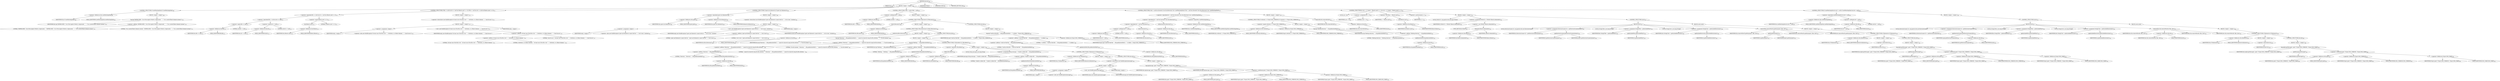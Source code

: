 digraph "execute" {  
"324" [label = <(METHOD,execute)<SUB>268</SUB>> ]
"18" [label = <(PARAM,this)<SUB>268</SUB>> ]
"325" [label = <(BLOCK,&lt;empty&gt;,&lt;empty&gt;)<SUB>268</SUB>> ]
"326" [label = <(CONTROL_STRUCTURE,if (usedMatchingTask),if (usedMatchingTask))<SUB>269</SUB>> ]
"327" [label = <(&lt;operator&gt;.fieldAccess,this.usedMatchingTask)<SUB>269</SUB>> ]
"328" [label = <(IDENTIFIER,this,if (usedMatchingTask))<SUB>269</SUB>> ]
"329" [label = <(FIELD_IDENTIFIER,usedMatchingTask,usedMatchingTask)<SUB>269</SUB>> ]
"330" [label = <(BLOCK,&lt;empty&gt;,&lt;empty&gt;)<SUB>269</SUB>> ]
"331" [label = <(log,log(&quot;DEPRECATED - Use of the implicit FileSet is deprecated.  &quot; + &quot;Use a nested fileset element instead.&quot;))<SUB>270</SUB>> ]
"17" [label = <(IDENTIFIER,this,log(&quot;DEPRECATED - Use of the implicit FileSet is deprecated.  &quot; + &quot;Use a nested fileset element instead.&quot;))<SUB>270</SUB>> ]
"332" [label = <(&lt;operator&gt;.addition,&quot;DEPRECATED - Use of the implicit FileSet is deprecated.  &quot; + &quot;Use a nested fileset element instead.&quot;)<SUB>270</SUB>> ]
"333" [label = <(LITERAL,&quot;DEPRECATED - Use of the implicit FileSet is deprecated.  &quot;,&quot;DEPRECATED - Use of the implicit FileSet is deprecated.  &quot; + &quot;Use a nested fileset element instead.&quot;)<SUB>270</SUB>> ]
"334" [label = <(LITERAL,&quot;Use a nested fileset element instead.&quot;,&quot;DEPRECATED - Use of the implicit FileSet is deprecated.  &quot; + &quot;Use a nested fileset element instead.&quot;)<SUB>271</SUB>> ]
"335" [label = <(CONTROL_STRUCTURE,if (file == null &amp;&amp; dir == null &amp;&amp; filesets.size() == 0),if (file == null &amp;&amp; dir == null &amp;&amp; filesets.size() == 0))<SUB>274</SUB>> ]
"336" [label = <(&lt;operator&gt;.logicalAnd,file == null &amp;&amp; dir == null &amp;&amp; filesets.size() == 0)<SUB>274</SUB>> ]
"337" [label = <(&lt;operator&gt;.logicalAnd,file == null &amp;&amp; dir == null)<SUB>274</SUB>> ]
"338" [label = <(&lt;operator&gt;.equals,file == null)<SUB>274</SUB>> ]
"339" [label = <(&lt;operator&gt;.fieldAccess,this.file)<SUB>274</SUB>> ]
"340" [label = <(IDENTIFIER,this,file == null)<SUB>274</SUB>> ]
"341" [label = <(FIELD_IDENTIFIER,file,file)<SUB>274</SUB>> ]
"342" [label = <(LITERAL,null,file == null)<SUB>274</SUB>> ]
"343" [label = <(&lt;operator&gt;.equals,dir == null)<SUB>274</SUB>> ]
"344" [label = <(&lt;operator&gt;.fieldAccess,this.dir)<SUB>274</SUB>> ]
"345" [label = <(IDENTIFIER,this,dir == null)<SUB>274</SUB>> ]
"346" [label = <(FIELD_IDENTIFIER,dir,dir)<SUB>274</SUB>> ]
"347" [label = <(LITERAL,null,dir == null)<SUB>274</SUB>> ]
"348" [label = <(&lt;operator&gt;.equals,filesets.size() == 0)<SUB>274</SUB>> ]
"349" [label = <(size,filesets.size())<SUB>274</SUB>> ]
"350" [label = <(&lt;operator&gt;.fieldAccess,this.filesets)<SUB>274</SUB>> ]
"351" [label = <(IDENTIFIER,this,filesets.size())<SUB>274</SUB>> ]
"352" [label = <(FIELD_IDENTIFIER,filesets,filesets)<SUB>274</SUB>> ]
"353" [label = <(LITERAL,0,filesets.size() == 0)<SUB>274</SUB>> ]
"354" [label = <(BLOCK,&lt;empty&gt;,&lt;empty&gt;)<SUB>274</SUB>> ]
"355" [label = <(&lt;operator&gt;.throw,throw new BuildException(&quot;At least one of the file or dir &quot; + &quot;attributes, or a fileset element, &quot; + &quot;must be set.&quot;);)<SUB>275</SUB>> ]
"356" [label = <(BLOCK,&lt;empty&gt;,&lt;empty&gt;)<SUB>275</SUB>> ]
"357" [label = <(&lt;operator&gt;.assignment,&lt;empty&gt;)> ]
"358" [label = <(IDENTIFIER,$obj1,&lt;empty&gt;)> ]
"359" [label = <(&lt;operator&gt;.alloc,new BuildException(&quot;At least one of the file or dir &quot; + &quot;attributes, or a fileset element, &quot; + &quot;must be set.&quot;))<SUB>275</SUB>> ]
"360" [label = <(&lt;init&gt;,new BuildException(&quot;At least one of the file or dir &quot; + &quot;attributes, or a fileset element, &quot; + &quot;must be set.&quot;))<SUB>275</SUB>> ]
"361" [label = <(IDENTIFIER,$obj1,new BuildException(&quot;At least one of the file or dir &quot; + &quot;attributes, or a fileset element, &quot; + &quot;must be set.&quot;))> ]
"362" [label = <(&lt;operator&gt;.addition,&quot;At least one of the file or dir &quot; + &quot;attributes, or a fileset element, &quot; + &quot;must be set.&quot;)<SUB>275</SUB>> ]
"363" [label = <(&lt;operator&gt;.addition,&quot;At least one of the file or dir &quot; + &quot;attributes, or a fileset element, &quot;)<SUB>275</SUB>> ]
"364" [label = <(LITERAL,&quot;At least one of the file or dir &quot;,&quot;At least one of the file or dir &quot; + &quot;attributes, or a fileset element, &quot;)<SUB>275</SUB>> ]
"365" [label = <(LITERAL,&quot;attributes, or a fileset element, &quot;,&quot;At least one of the file or dir &quot; + &quot;attributes, or a fileset element, &quot;)<SUB>276</SUB>> ]
"366" [label = <(LITERAL,&quot;must be set.&quot;,&quot;At least one of the file or dir &quot; + &quot;attributes, or a fileset element, &quot; + &quot;must be set.&quot;)<SUB>277</SUB>> ]
"367" [label = <(IDENTIFIER,$obj1,&lt;empty&gt;)> ]
"368" [label = <(CONTROL_STRUCTURE,if (quiet &amp;&amp; failonerror),if (quiet &amp;&amp; failonerror))<SUB>280</SUB>> ]
"369" [label = <(&lt;operator&gt;.logicalAnd,quiet &amp;&amp; failonerror)<SUB>280</SUB>> ]
"370" [label = <(&lt;operator&gt;.fieldAccess,this.quiet)<SUB>280</SUB>> ]
"371" [label = <(IDENTIFIER,this,quiet &amp;&amp; failonerror)<SUB>280</SUB>> ]
"372" [label = <(FIELD_IDENTIFIER,quiet,quiet)<SUB>280</SUB>> ]
"373" [label = <(&lt;operator&gt;.fieldAccess,this.failonerror)<SUB>280</SUB>> ]
"374" [label = <(IDENTIFIER,this,quiet &amp;&amp; failonerror)<SUB>280</SUB>> ]
"375" [label = <(FIELD_IDENTIFIER,failonerror,failonerror)<SUB>280</SUB>> ]
"376" [label = <(BLOCK,&lt;empty&gt;,&lt;empty&gt;)<SUB>280</SUB>> ]
"377" [label = <(&lt;operator&gt;.throw,throw new BuildException(&quot;quiet and failonerror cannot both be &quot; + &quot;set to true&quot;, location);)<SUB>281</SUB>> ]
"378" [label = <(BLOCK,&lt;empty&gt;,&lt;empty&gt;)<SUB>281</SUB>> ]
"379" [label = <(&lt;operator&gt;.assignment,&lt;empty&gt;)> ]
"380" [label = <(IDENTIFIER,$obj2,&lt;empty&gt;)> ]
"381" [label = <(&lt;operator&gt;.alloc,new BuildException(&quot;quiet and failonerror cannot both be &quot; + &quot;set to true&quot;, location))<SUB>281</SUB>> ]
"382" [label = <(&lt;init&gt;,new BuildException(&quot;quiet and failonerror cannot both be &quot; + &quot;set to true&quot;, location))<SUB>281</SUB>> ]
"383" [label = <(IDENTIFIER,$obj2,new BuildException(&quot;quiet and failonerror cannot both be &quot; + &quot;set to true&quot;, location))> ]
"384" [label = <(&lt;operator&gt;.addition,&quot;quiet and failonerror cannot both be &quot; + &quot;set to true&quot;)<SUB>281</SUB>> ]
"385" [label = <(LITERAL,&quot;quiet and failonerror cannot both be &quot;,&quot;quiet and failonerror cannot both be &quot; + &quot;set to true&quot;)<SUB>281</SUB>> ]
"386" [label = <(LITERAL,&quot;set to true&quot;,&quot;quiet and failonerror cannot both be &quot; + &quot;set to true&quot;)<SUB>282</SUB>> ]
"387" [label = <(IDENTIFIER,location,new BuildException(&quot;quiet and failonerror cannot both be &quot; + &quot;set to true&quot;, location))<SUB>282</SUB>> ]
"388" [label = <(IDENTIFIER,$obj2,&lt;empty&gt;)> ]
"389" [label = <(CONTROL_STRUCTURE,if (file != null),if (file != null))<SUB>287</SUB>> ]
"390" [label = <(&lt;operator&gt;.notEquals,file != null)<SUB>287</SUB>> ]
"391" [label = <(&lt;operator&gt;.fieldAccess,this.file)<SUB>287</SUB>> ]
"392" [label = <(IDENTIFIER,this,file != null)<SUB>287</SUB>> ]
"393" [label = <(FIELD_IDENTIFIER,file,file)<SUB>287</SUB>> ]
"394" [label = <(LITERAL,null,file != null)<SUB>287</SUB>> ]
"395" [label = <(BLOCK,&lt;empty&gt;,&lt;empty&gt;)<SUB>287</SUB>> ]
"396" [label = <(CONTROL_STRUCTURE,if (file.exists()),if (file.exists()))<SUB>288</SUB>> ]
"397" [label = <(exists,file.exists())<SUB>288</SUB>> ]
"398" [label = <(&lt;operator&gt;.fieldAccess,this.file)<SUB>288</SUB>> ]
"399" [label = <(IDENTIFIER,this,file.exists())<SUB>288</SUB>> ]
"400" [label = <(FIELD_IDENTIFIER,file,file)<SUB>288</SUB>> ]
"401" [label = <(BLOCK,&lt;empty&gt;,&lt;empty&gt;)<SUB>288</SUB>> ]
"402" [label = <(CONTROL_STRUCTURE,if (file.isDirectory()),if (file.isDirectory()))<SUB>289</SUB>> ]
"403" [label = <(isDirectory,file.isDirectory())<SUB>289</SUB>> ]
"404" [label = <(&lt;operator&gt;.fieldAccess,this.file)<SUB>289</SUB>> ]
"405" [label = <(IDENTIFIER,this,file.isDirectory())<SUB>289</SUB>> ]
"406" [label = <(FIELD_IDENTIFIER,file,file)<SUB>289</SUB>> ]
"407" [label = <(BLOCK,&lt;empty&gt;,&lt;empty&gt;)<SUB>289</SUB>> ]
"408" [label = <(log,log(&quot;Directory &quot; + file.getAbsolutePath() + &quot; cannot be removed using the file attribute.  &quot; + &quot;Use dir instead.&quot;))<SUB>290</SUB>> ]
"19" [label = <(IDENTIFIER,this,log(&quot;Directory &quot; + file.getAbsolutePath() + &quot; cannot be removed using the file attribute.  &quot; + &quot;Use dir instead.&quot;))<SUB>290</SUB>> ]
"409" [label = <(&lt;operator&gt;.addition,&quot;Directory &quot; + file.getAbsolutePath() + &quot; cannot be removed using the file attribute.  &quot; + &quot;Use dir instead.&quot;)<SUB>290</SUB>> ]
"410" [label = <(&lt;operator&gt;.addition,&quot;Directory &quot; + file.getAbsolutePath() + &quot; cannot be removed using the file attribute.  &quot;)<SUB>290</SUB>> ]
"411" [label = <(&lt;operator&gt;.addition,&quot;Directory &quot; + file.getAbsolutePath())<SUB>290</SUB>> ]
"412" [label = <(LITERAL,&quot;Directory &quot;,&quot;Directory &quot; + file.getAbsolutePath())<SUB>290</SUB>> ]
"413" [label = <(getAbsolutePath,file.getAbsolutePath())<SUB>290</SUB>> ]
"414" [label = <(&lt;operator&gt;.fieldAccess,this.file)<SUB>290</SUB>> ]
"415" [label = <(IDENTIFIER,this,file.getAbsolutePath())<SUB>290</SUB>> ]
"416" [label = <(FIELD_IDENTIFIER,file,file)<SUB>290</SUB>> ]
"417" [label = <(LITERAL,&quot; cannot be removed using the file attribute.  &quot;,&quot;Directory &quot; + file.getAbsolutePath() + &quot; cannot be removed using the file attribute.  &quot;)<SUB>291</SUB>> ]
"418" [label = <(LITERAL,&quot;Use dir instead.&quot;,&quot;Directory &quot; + file.getAbsolutePath() + &quot; cannot be removed using the file attribute.  &quot; + &quot;Use dir instead.&quot;)<SUB>292</SUB>> ]
"419" [label = <(CONTROL_STRUCTURE,else,else)<SUB>293</SUB>> ]
"420" [label = <(BLOCK,&lt;empty&gt;,&lt;empty&gt;)<SUB>293</SUB>> ]
"421" [label = <(log,log(&quot;Deleting: &quot; + file.getAbsolutePath()))<SUB>294</SUB>> ]
"20" [label = <(IDENTIFIER,this,log(&quot;Deleting: &quot; + file.getAbsolutePath()))<SUB>294</SUB>> ]
"422" [label = <(&lt;operator&gt;.addition,&quot;Deleting: &quot; + file.getAbsolutePath())<SUB>294</SUB>> ]
"423" [label = <(LITERAL,&quot;Deleting: &quot;,&quot;Deleting: &quot; + file.getAbsolutePath())<SUB>294</SUB>> ]
"424" [label = <(getAbsolutePath,file.getAbsolutePath())<SUB>294</SUB>> ]
"425" [label = <(&lt;operator&gt;.fieldAccess,this.file)<SUB>294</SUB>> ]
"426" [label = <(IDENTIFIER,this,file.getAbsolutePath())<SUB>294</SUB>> ]
"427" [label = <(FIELD_IDENTIFIER,file,file)<SUB>294</SUB>> ]
"428" [label = <(CONTROL_STRUCTURE,if (!file.delete()),if (!file.delete()))<SUB>296</SUB>> ]
"429" [label = <(&lt;operator&gt;.logicalNot,!file.delete())<SUB>296</SUB>> ]
"430" [label = <(delete,file.delete())<SUB>296</SUB>> ]
"431" [label = <(&lt;operator&gt;.fieldAccess,this.file)<SUB>296</SUB>> ]
"432" [label = <(IDENTIFIER,this,file.delete())<SUB>296</SUB>> ]
"433" [label = <(FIELD_IDENTIFIER,file,file)<SUB>296</SUB>> ]
"434" [label = <(BLOCK,&lt;empty&gt;,&lt;empty&gt;)<SUB>296</SUB>> ]
"435" [label = <(LOCAL,String message: java.lang.String)> ]
"436" [label = <(&lt;operator&gt;.assignment,String message = &quot;Unable to delete file &quot; + file.getAbsolutePath())<SUB>297</SUB>> ]
"437" [label = <(IDENTIFIER,message,String message = &quot;Unable to delete file &quot; + file.getAbsolutePath())<SUB>297</SUB>> ]
"438" [label = <(&lt;operator&gt;.addition,&quot;Unable to delete file &quot; + file.getAbsolutePath())<SUB>297</SUB>> ]
"439" [label = <(LITERAL,&quot;Unable to delete file &quot;,&quot;Unable to delete file &quot; + file.getAbsolutePath())<SUB>297</SUB>> ]
"440" [label = <(getAbsolutePath,file.getAbsolutePath())<SUB>298</SUB>> ]
"441" [label = <(&lt;operator&gt;.fieldAccess,this.file)<SUB>298</SUB>> ]
"442" [label = <(IDENTIFIER,this,file.getAbsolutePath())<SUB>298</SUB>> ]
"443" [label = <(FIELD_IDENTIFIER,file,file)<SUB>298</SUB>> ]
"444" [label = <(CONTROL_STRUCTURE,if (failonerror),if (failonerror))<SUB>299</SUB>> ]
"445" [label = <(&lt;operator&gt;.fieldAccess,this.failonerror)<SUB>299</SUB>> ]
"446" [label = <(IDENTIFIER,this,if (failonerror))<SUB>299</SUB>> ]
"447" [label = <(FIELD_IDENTIFIER,failonerror,failonerror)<SUB>299</SUB>> ]
"448" [label = <(BLOCK,&lt;empty&gt;,&lt;empty&gt;)<SUB>299</SUB>> ]
"449" [label = <(&lt;operator&gt;.throw,throw new BuildException(message);)<SUB>300</SUB>> ]
"450" [label = <(BLOCK,&lt;empty&gt;,&lt;empty&gt;)<SUB>300</SUB>> ]
"451" [label = <(&lt;operator&gt;.assignment,&lt;empty&gt;)> ]
"452" [label = <(IDENTIFIER,$obj3,&lt;empty&gt;)> ]
"453" [label = <(&lt;operator&gt;.alloc,new BuildException(message))<SUB>300</SUB>> ]
"454" [label = <(&lt;init&gt;,new BuildException(message))<SUB>300</SUB>> ]
"455" [label = <(IDENTIFIER,$obj3,new BuildException(message))> ]
"456" [label = <(IDENTIFIER,message,new BuildException(message))<SUB>300</SUB>> ]
"457" [label = <(IDENTIFIER,$obj3,&lt;empty&gt;)> ]
"458" [label = <(CONTROL_STRUCTURE,else,else)<SUB>301</SUB>> ]
"459" [label = <(BLOCK,&lt;empty&gt;,&lt;empty&gt;)<SUB>301</SUB>> ]
"460" [label = <(log,log(message, quiet ? Project.MSG_VERBOSE : Project.MSG_WARN))<SUB>302</SUB>> ]
"21" [label = <(IDENTIFIER,this,log(message, quiet ? Project.MSG_VERBOSE : Project.MSG_WARN))<SUB>302</SUB>> ]
"461" [label = <(IDENTIFIER,message,log(message, quiet ? Project.MSG_VERBOSE : Project.MSG_WARN))<SUB>302</SUB>> ]
"462" [label = <(&lt;operator&gt;.conditional,quiet ? Project.MSG_VERBOSE : Project.MSG_WARN)<SUB>302</SUB>> ]
"463" [label = <(&lt;operator&gt;.fieldAccess,this.quiet)<SUB>302</SUB>> ]
"464" [label = <(IDENTIFIER,this,quiet ? Project.MSG_VERBOSE : Project.MSG_WARN)<SUB>302</SUB>> ]
"465" [label = <(FIELD_IDENTIFIER,quiet,quiet)<SUB>302</SUB>> ]
"466" [label = <(&lt;operator&gt;.fieldAccess,Project.MSG_VERBOSE)<SUB>302</SUB>> ]
"467" [label = <(IDENTIFIER,Project,quiet ? Project.MSG_VERBOSE : Project.MSG_WARN)<SUB>302</SUB>> ]
"468" [label = <(FIELD_IDENTIFIER,MSG_VERBOSE,MSG_VERBOSE)<SUB>302</SUB>> ]
"469" [label = <(&lt;operator&gt;.fieldAccess,Project.MSG_WARN)<SUB>303</SUB>> ]
"470" [label = <(IDENTIFIER,Project,quiet ? Project.MSG_VERBOSE : Project.MSG_WARN)<SUB>303</SUB>> ]
"471" [label = <(FIELD_IDENTIFIER,MSG_WARN,MSG_WARN)<SUB>303</SUB>> ]
"472" [label = <(CONTROL_STRUCTURE,else,else)<SUB>307</SUB>> ]
"473" [label = <(BLOCK,&lt;empty&gt;,&lt;empty&gt;)<SUB>307</SUB>> ]
"474" [label = <(log,log(&quot;Could not find file &quot; + file.getAbsolutePath() + &quot; to delete.&quot;, Project.MSG_VERBOSE))<SUB>308</SUB>> ]
"22" [label = <(IDENTIFIER,this,log(&quot;Could not find file &quot; + file.getAbsolutePath() + &quot; to delete.&quot;, Project.MSG_VERBOSE))<SUB>308</SUB>> ]
"475" [label = <(&lt;operator&gt;.addition,&quot;Could not find file &quot; + file.getAbsolutePath() + &quot; to delete.&quot;)<SUB>308</SUB>> ]
"476" [label = <(&lt;operator&gt;.addition,&quot;Could not find file &quot; + file.getAbsolutePath())<SUB>308</SUB>> ]
"477" [label = <(LITERAL,&quot;Could not find file &quot;,&quot;Could not find file &quot; + file.getAbsolutePath())<SUB>308</SUB>> ]
"478" [label = <(getAbsolutePath,file.getAbsolutePath())<SUB>308</SUB>> ]
"479" [label = <(&lt;operator&gt;.fieldAccess,this.file)<SUB>308</SUB>> ]
"480" [label = <(IDENTIFIER,this,file.getAbsolutePath())<SUB>308</SUB>> ]
"481" [label = <(FIELD_IDENTIFIER,file,file)<SUB>308</SUB>> ]
"482" [label = <(LITERAL,&quot; to delete.&quot;,&quot;Could not find file &quot; + file.getAbsolutePath() + &quot; to delete.&quot;)<SUB>309</SUB>> ]
"483" [label = <(&lt;operator&gt;.fieldAccess,Project.MSG_VERBOSE)<SUB>310</SUB>> ]
"484" [label = <(IDENTIFIER,Project,log(&quot;Could not find file &quot; + file.getAbsolutePath() + &quot; to delete.&quot;, Project.MSG_VERBOSE))<SUB>310</SUB>> ]
"485" [label = <(FIELD_IDENTIFIER,MSG_VERBOSE,MSG_VERBOSE)<SUB>310</SUB>> ]
"486" [label = <(CONTROL_STRUCTURE,if (dir != null &amp;&amp; dir.exists() &amp;&amp; dir.isDirectory() &amp;&amp; !usedMatchingTask),if (dir != null &amp;&amp; dir.exists() &amp;&amp; dir.isDirectory() &amp;&amp; !usedMatchingTask))<SUB>315</SUB>> ]
"487" [label = <(&lt;operator&gt;.logicalAnd,dir != null &amp;&amp; dir.exists() &amp;&amp; dir.isDirectory() &amp;&amp; !usedMatchingTask)<SUB>315</SUB>> ]
"488" [label = <(&lt;operator&gt;.logicalAnd,dir != null &amp;&amp; dir.exists() &amp;&amp; dir.isDirectory())<SUB>315</SUB>> ]
"489" [label = <(&lt;operator&gt;.logicalAnd,dir != null &amp;&amp; dir.exists())<SUB>315</SUB>> ]
"490" [label = <(&lt;operator&gt;.notEquals,dir != null)<SUB>315</SUB>> ]
"491" [label = <(&lt;operator&gt;.fieldAccess,this.dir)<SUB>315</SUB>> ]
"492" [label = <(IDENTIFIER,this,dir != null)<SUB>315</SUB>> ]
"493" [label = <(FIELD_IDENTIFIER,dir,dir)<SUB>315</SUB>> ]
"494" [label = <(LITERAL,null,dir != null)<SUB>315</SUB>> ]
"495" [label = <(exists,dir.exists())<SUB>315</SUB>> ]
"496" [label = <(&lt;operator&gt;.fieldAccess,this.dir)<SUB>315</SUB>> ]
"497" [label = <(IDENTIFIER,this,dir.exists())<SUB>315</SUB>> ]
"498" [label = <(FIELD_IDENTIFIER,dir,dir)<SUB>315</SUB>> ]
"499" [label = <(isDirectory,dir.isDirectory())<SUB>315</SUB>> ]
"500" [label = <(&lt;operator&gt;.fieldAccess,this.dir)<SUB>315</SUB>> ]
"501" [label = <(IDENTIFIER,this,dir.isDirectory())<SUB>315</SUB>> ]
"502" [label = <(FIELD_IDENTIFIER,dir,dir)<SUB>315</SUB>> ]
"503" [label = <(&lt;operator&gt;.logicalNot,!usedMatchingTask)<SUB>316</SUB>> ]
"504" [label = <(&lt;operator&gt;.fieldAccess,this.usedMatchingTask)<SUB>316</SUB>> ]
"505" [label = <(IDENTIFIER,this,!usedMatchingTask)<SUB>316</SUB>> ]
"506" [label = <(FIELD_IDENTIFIER,usedMatchingTask,usedMatchingTask)<SUB>316</SUB>> ]
"507" [label = <(BLOCK,&lt;empty&gt;,&lt;empty&gt;)<SUB>316</SUB>> ]
"508" [label = <(CONTROL_STRUCTURE,if (verbosity == Project.MSG_VERBOSE),if (verbosity == Project.MSG_VERBOSE))<SUB>324</SUB>> ]
"509" [label = <(&lt;operator&gt;.equals,verbosity == Project.MSG_VERBOSE)<SUB>324</SUB>> ]
"510" [label = <(&lt;operator&gt;.fieldAccess,this.verbosity)<SUB>324</SUB>> ]
"511" [label = <(IDENTIFIER,this,verbosity == Project.MSG_VERBOSE)<SUB>324</SUB>> ]
"512" [label = <(FIELD_IDENTIFIER,verbosity,verbosity)<SUB>324</SUB>> ]
"513" [label = <(&lt;operator&gt;.fieldAccess,Project.MSG_VERBOSE)<SUB>324</SUB>> ]
"514" [label = <(IDENTIFIER,Project,verbosity == Project.MSG_VERBOSE)<SUB>324</SUB>> ]
"515" [label = <(FIELD_IDENTIFIER,MSG_VERBOSE,MSG_VERBOSE)<SUB>324</SUB>> ]
"516" [label = <(BLOCK,&lt;empty&gt;,&lt;empty&gt;)<SUB>324</SUB>> ]
"517" [label = <(log,log(&quot;Deleting directory &quot; + dir.getAbsolutePath()))<SUB>325</SUB>> ]
"23" [label = <(IDENTIFIER,this,log(&quot;Deleting directory &quot; + dir.getAbsolutePath()))<SUB>325</SUB>> ]
"518" [label = <(&lt;operator&gt;.addition,&quot;Deleting directory &quot; + dir.getAbsolutePath())<SUB>325</SUB>> ]
"519" [label = <(LITERAL,&quot;Deleting directory &quot;,&quot;Deleting directory &quot; + dir.getAbsolutePath())<SUB>325</SUB>> ]
"520" [label = <(getAbsolutePath,dir.getAbsolutePath())<SUB>325</SUB>> ]
"521" [label = <(&lt;operator&gt;.fieldAccess,this.dir)<SUB>325</SUB>> ]
"522" [label = <(IDENTIFIER,this,dir.getAbsolutePath())<SUB>325</SUB>> ]
"523" [label = <(FIELD_IDENTIFIER,dir,dir)<SUB>325</SUB>> ]
"524" [label = <(removeDir,this.removeDir(dir))<SUB>327</SUB>> ]
"24" [label = <(IDENTIFIER,this,this.removeDir(dir))<SUB>327</SUB>> ]
"525" [label = <(&lt;operator&gt;.fieldAccess,this.dir)<SUB>327</SUB>> ]
"526" [label = <(IDENTIFIER,this,this.removeDir(dir))<SUB>327</SUB>> ]
"527" [label = <(FIELD_IDENTIFIER,dir,dir)<SUB>327</SUB>> ]
"528" [label = <(CONTROL_STRUCTURE,for (int i = 0; Some(i &lt; filesets.size()); i++),for (int i = 0; Some(i &lt; filesets.size()); i++))<SUB>331</SUB>> ]
"529" [label = <(LOCAL,int i: int)> ]
"530" [label = <(&lt;operator&gt;.assignment,int i = 0)<SUB>331</SUB>> ]
"531" [label = <(IDENTIFIER,i,int i = 0)<SUB>331</SUB>> ]
"532" [label = <(LITERAL,0,int i = 0)<SUB>331</SUB>> ]
"533" [label = <(&lt;operator&gt;.lessThan,i &lt; filesets.size())<SUB>331</SUB>> ]
"534" [label = <(IDENTIFIER,i,i &lt; filesets.size())<SUB>331</SUB>> ]
"535" [label = <(size,filesets.size())<SUB>331</SUB>> ]
"536" [label = <(&lt;operator&gt;.fieldAccess,this.filesets)<SUB>331</SUB>> ]
"537" [label = <(IDENTIFIER,this,filesets.size())<SUB>331</SUB>> ]
"538" [label = <(FIELD_IDENTIFIER,filesets,filesets)<SUB>331</SUB>> ]
"539" [label = <(&lt;operator&gt;.postIncrement,i++)<SUB>331</SUB>> ]
"540" [label = <(IDENTIFIER,i,i++)<SUB>331</SUB>> ]
"541" [label = <(BLOCK,&lt;empty&gt;,&lt;empty&gt;)<SUB>331</SUB>> ]
"542" [label = <(LOCAL,FileSet fs: org.apache.tools.ant.types.FileSet)> ]
"543" [label = <(&lt;operator&gt;.assignment,FileSet fs = (FileSet) filesets.elementAt(i))<SUB>332</SUB>> ]
"544" [label = <(IDENTIFIER,fs,FileSet fs = (FileSet) filesets.elementAt(i))<SUB>332</SUB>> ]
"545" [label = <(&lt;operator&gt;.cast,(FileSet) filesets.elementAt(i))<SUB>332</SUB>> ]
"546" [label = <(TYPE_REF,FileSet,FileSet)<SUB>332</SUB>> ]
"547" [label = <(elementAt,filesets.elementAt(i))<SUB>332</SUB>> ]
"548" [label = <(&lt;operator&gt;.fieldAccess,this.filesets)<SUB>332</SUB>> ]
"549" [label = <(IDENTIFIER,this,filesets.elementAt(i))<SUB>332</SUB>> ]
"550" [label = <(FIELD_IDENTIFIER,filesets,filesets)<SUB>332</SUB>> ]
"551" [label = <(IDENTIFIER,i,filesets.elementAt(i))<SUB>332</SUB>> ]
"552" [label = <(CONTROL_STRUCTURE,try,try)<SUB>333</SUB>> ]
"553" [label = <(BLOCK,try,try)<SUB>333</SUB>> ]
"554" [label = <(LOCAL,DirectoryScanner ds: org.apache.tools.ant.DirectoryScanner)> ]
"555" [label = <(&lt;operator&gt;.assignment,DirectoryScanner ds = getDirectoryScanner(project))<SUB>334</SUB>> ]
"556" [label = <(IDENTIFIER,ds,DirectoryScanner ds = getDirectoryScanner(project))<SUB>334</SUB>> ]
"557" [label = <(getDirectoryScanner,getDirectoryScanner(project))<SUB>334</SUB>> ]
"558" [label = <(IDENTIFIER,fs,getDirectoryScanner(project))<SUB>334</SUB>> ]
"559" [label = <(IDENTIFIER,project,getDirectoryScanner(project))<SUB>334</SUB>> ]
"560" [label = <(LOCAL,String[] files: java.lang.String[])> ]
"561" [label = <(&lt;operator&gt;.assignment,String[] files = getIncludedFiles())<SUB>335</SUB>> ]
"562" [label = <(IDENTIFIER,files,String[] files = getIncludedFiles())<SUB>335</SUB>> ]
"563" [label = <(getIncludedFiles,getIncludedFiles())<SUB>335</SUB>> ]
"564" [label = <(IDENTIFIER,ds,getIncludedFiles())<SUB>335</SUB>> ]
"565" [label = <(LOCAL,String[] dirs: java.lang.String[])> ]
"566" [label = <(&lt;operator&gt;.assignment,String[] dirs = getIncludedDirectories())<SUB>336</SUB>> ]
"567" [label = <(IDENTIFIER,dirs,String[] dirs = getIncludedDirectories())<SUB>336</SUB>> ]
"568" [label = <(getIncludedDirectories,getIncludedDirectories())<SUB>336</SUB>> ]
"569" [label = <(IDENTIFIER,ds,getIncludedDirectories())<SUB>336</SUB>> ]
"570" [label = <(removeFiles,removeFiles(fs.getDir(project), files, dirs))<SUB>337</SUB>> ]
"25" [label = <(IDENTIFIER,this,removeFiles(fs.getDir(project), files, dirs))<SUB>337</SUB>> ]
"571" [label = <(getDir,getDir(project))<SUB>337</SUB>> ]
"572" [label = <(IDENTIFIER,fs,getDir(project))<SUB>337</SUB>> ]
"573" [label = <(IDENTIFIER,project,getDir(project))<SUB>337</SUB>> ]
"574" [label = <(IDENTIFIER,files,removeFiles(fs.getDir(project), files, dirs))<SUB>337</SUB>> ]
"575" [label = <(IDENTIFIER,dirs,removeFiles(fs.getDir(project), files, dirs))<SUB>337</SUB>> ]
"576" [label = <(BLOCK,catch,catch)> ]
"577" [label = <(BLOCK,&lt;empty&gt;,&lt;empty&gt;)<SUB>338</SUB>> ]
"578" [label = <(CONTROL_STRUCTURE,if (failonerror),if (failonerror))<SUB>340</SUB>> ]
"579" [label = <(&lt;operator&gt;.fieldAccess,this.failonerror)<SUB>340</SUB>> ]
"580" [label = <(IDENTIFIER,this,if (failonerror))<SUB>340</SUB>> ]
"581" [label = <(FIELD_IDENTIFIER,failonerror,failonerror)<SUB>340</SUB>> ]
"582" [label = <(BLOCK,&lt;empty&gt;,&lt;empty&gt;)<SUB>340</SUB>> ]
"583" [label = <(&lt;operator&gt;.throw,throw be;)<SUB>341</SUB>> ]
"584" [label = <(IDENTIFIER,be,throw be;)<SUB>341</SUB>> ]
"585" [label = <(CONTROL_STRUCTURE,else,else)<SUB>342</SUB>> ]
"586" [label = <(BLOCK,&lt;empty&gt;,&lt;empty&gt;)<SUB>342</SUB>> ]
"587" [label = <(log,log(be.getMessage(), quiet ? Project.MSG_VERBOSE : Project.MSG_WARN))<SUB>343</SUB>> ]
"26" [label = <(IDENTIFIER,this,log(be.getMessage(), quiet ? Project.MSG_VERBOSE : Project.MSG_WARN))<SUB>343</SUB>> ]
"588" [label = <(getMessage,getMessage())<SUB>343</SUB>> ]
"589" [label = <(IDENTIFIER,be,getMessage())<SUB>343</SUB>> ]
"590" [label = <(&lt;operator&gt;.conditional,quiet ? Project.MSG_VERBOSE : Project.MSG_WARN)<SUB>344</SUB>> ]
"591" [label = <(&lt;operator&gt;.fieldAccess,this.quiet)<SUB>344</SUB>> ]
"592" [label = <(IDENTIFIER,this,quiet ? Project.MSG_VERBOSE : Project.MSG_WARN)<SUB>344</SUB>> ]
"593" [label = <(FIELD_IDENTIFIER,quiet,quiet)<SUB>344</SUB>> ]
"594" [label = <(&lt;operator&gt;.fieldAccess,Project.MSG_VERBOSE)<SUB>344</SUB>> ]
"595" [label = <(IDENTIFIER,Project,quiet ? Project.MSG_VERBOSE : Project.MSG_WARN)<SUB>344</SUB>> ]
"596" [label = <(FIELD_IDENTIFIER,MSG_VERBOSE,MSG_VERBOSE)<SUB>344</SUB>> ]
"597" [label = <(&lt;operator&gt;.fieldAccess,Project.MSG_WARN)<SUB>344</SUB>> ]
"598" [label = <(IDENTIFIER,Project,quiet ? Project.MSG_VERBOSE : Project.MSG_WARN)<SUB>344</SUB>> ]
"599" [label = <(FIELD_IDENTIFIER,MSG_WARN,MSG_WARN)<SUB>344</SUB>> ]
"600" [label = <(CONTROL_STRUCTURE,if (usedMatchingTask &amp;&amp; dir != null),if (usedMatchingTask &amp;&amp; dir != null))<SUB>350</SUB>> ]
"601" [label = <(&lt;operator&gt;.logicalAnd,usedMatchingTask &amp;&amp; dir != null)<SUB>350</SUB>> ]
"602" [label = <(&lt;operator&gt;.fieldAccess,this.usedMatchingTask)<SUB>350</SUB>> ]
"603" [label = <(IDENTIFIER,this,usedMatchingTask &amp;&amp; dir != null)<SUB>350</SUB>> ]
"604" [label = <(FIELD_IDENTIFIER,usedMatchingTask,usedMatchingTask)<SUB>350</SUB>> ]
"605" [label = <(&lt;operator&gt;.notEquals,dir != null)<SUB>350</SUB>> ]
"606" [label = <(&lt;operator&gt;.fieldAccess,this.dir)<SUB>350</SUB>> ]
"607" [label = <(IDENTIFIER,this,dir != null)<SUB>350</SUB>> ]
"608" [label = <(FIELD_IDENTIFIER,dir,dir)<SUB>350</SUB>> ]
"609" [label = <(LITERAL,null,dir != null)<SUB>350</SUB>> ]
"610" [label = <(BLOCK,&lt;empty&gt;,&lt;empty&gt;)<SUB>350</SUB>> ]
"611" [label = <(CONTROL_STRUCTURE,try,try)<SUB>351</SUB>> ]
"612" [label = <(BLOCK,try,try)<SUB>351</SUB>> ]
"613" [label = <(LOCAL,DirectoryScanner ds: org.apache.tools.ant.DirectoryScanner)> ]
"614" [label = <(&lt;operator&gt;.assignment,DirectoryScanner ds = getDirectoryScanner(dir))<SUB>352</SUB>> ]
"615" [label = <(IDENTIFIER,ds,DirectoryScanner ds = getDirectoryScanner(dir))<SUB>352</SUB>> ]
"616" [label = <(getDirectoryScanner,getDirectoryScanner(dir))<SUB>352</SUB>> ]
"617" [label = <(IDENTIFIER,super,getDirectoryScanner(dir))<SUB>352</SUB>> ]
"618" [label = <(&lt;operator&gt;.fieldAccess,this.dir)<SUB>352</SUB>> ]
"619" [label = <(IDENTIFIER,this,getDirectoryScanner(dir))<SUB>352</SUB>> ]
"620" [label = <(FIELD_IDENTIFIER,dir,dir)<SUB>352</SUB>> ]
"621" [label = <(LOCAL,String[] files: java.lang.String[])> ]
"622" [label = <(&lt;operator&gt;.assignment,String[] files = getIncludedFiles())<SUB>353</SUB>> ]
"623" [label = <(IDENTIFIER,files,String[] files = getIncludedFiles())<SUB>353</SUB>> ]
"624" [label = <(getIncludedFiles,getIncludedFiles())<SUB>353</SUB>> ]
"625" [label = <(IDENTIFIER,ds,getIncludedFiles())<SUB>353</SUB>> ]
"626" [label = <(LOCAL,String[] dirs: java.lang.String[])> ]
"627" [label = <(&lt;operator&gt;.assignment,String[] dirs = getIncludedDirectories())<SUB>354</SUB>> ]
"628" [label = <(IDENTIFIER,dirs,String[] dirs = getIncludedDirectories())<SUB>354</SUB>> ]
"629" [label = <(getIncludedDirectories,getIncludedDirectories())<SUB>354</SUB>> ]
"630" [label = <(IDENTIFIER,ds,getIncludedDirectories())<SUB>354</SUB>> ]
"631" [label = <(removeFiles,this.removeFiles(dir, files, dirs))<SUB>355</SUB>> ]
"27" [label = <(IDENTIFIER,this,this.removeFiles(dir, files, dirs))<SUB>355</SUB>> ]
"632" [label = <(&lt;operator&gt;.fieldAccess,this.dir)<SUB>355</SUB>> ]
"633" [label = <(IDENTIFIER,this,this.removeFiles(dir, files, dirs))<SUB>355</SUB>> ]
"634" [label = <(FIELD_IDENTIFIER,dir,dir)<SUB>355</SUB>> ]
"635" [label = <(IDENTIFIER,files,this.removeFiles(dir, files, dirs))<SUB>355</SUB>> ]
"636" [label = <(IDENTIFIER,dirs,this.removeFiles(dir, files, dirs))<SUB>355</SUB>> ]
"637" [label = <(BLOCK,catch,catch)> ]
"638" [label = <(BLOCK,&lt;empty&gt;,&lt;empty&gt;)<SUB>356</SUB>> ]
"639" [label = <(CONTROL_STRUCTURE,if (failonerror),if (failonerror))<SUB>358</SUB>> ]
"640" [label = <(&lt;operator&gt;.fieldAccess,this.failonerror)<SUB>358</SUB>> ]
"641" [label = <(IDENTIFIER,this,if (failonerror))<SUB>358</SUB>> ]
"642" [label = <(FIELD_IDENTIFIER,failonerror,failonerror)<SUB>358</SUB>> ]
"643" [label = <(BLOCK,&lt;empty&gt;,&lt;empty&gt;)<SUB>358</SUB>> ]
"644" [label = <(&lt;operator&gt;.throw,throw be;)<SUB>359</SUB>> ]
"645" [label = <(IDENTIFIER,be,throw be;)<SUB>359</SUB>> ]
"646" [label = <(CONTROL_STRUCTURE,else,else)<SUB>360</SUB>> ]
"647" [label = <(BLOCK,&lt;empty&gt;,&lt;empty&gt;)<SUB>360</SUB>> ]
"648" [label = <(log,log(be.getMessage(), quiet ? Project.MSG_VERBOSE : Project.MSG_WARN))<SUB>361</SUB>> ]
"28" [label = <(IDENTIFIER,this,log(be.getMessage(), quiet ? Project.MSG_VERBOSE : Project.MSG_WARN))<SUB>361</SUB>> ]
"649" [label = <(getMessage,getMessage())<SUB>361</SUB>> ]
"650" [label = <(IDENTIFIER,be,getMessage())<SUB>361</SUB>> ]
"651" [label = <(&lt;operator&gt;.conditional,quiet ? Project.MSG_VERBOSE : Project.MSG_WARN)<SUB>362</SUB>> ]
"652" [label = <(&lt;operator&gt;.fieldAccess,this.quiet)<SUB>362</SUB>> ]
"653" [label = <(IDENTIFIER,this,quiet ? Project.MSG_VERBOSE : Project.MSG_WARN)<SUB>362</SUB>> ]
"654" [label = <(FIELD_IDENTIFIER,quiet,quiet)<SUB>362</SUB>> ]
"655" [label = <(&lt;operator&gt;.fieldAccess,Project.MSG_VERBOSE)<SUB>362</SUB>> ]
"656" [label = <(IDENTIFIER,Project,quiet ? Project.MSG_VERBOSE : Project.MSG_WARN)<SUB>362</SUB>> ]
"657" [label = <(FIELD_IDENTIFIER,MSG_VERBOSE,MSG_VERBOSE)<SUB>362</SUB>> ]
"658" [label = <(&lt;operator&gt;.fieldAccess,Project.MSG_WARN)<SUB>362</SUB>> ]
"659" [label = <(IDENTIFIER,Project,quiet ? Project.MSG_VERBOSE : Project.MSG_WARN)<SUB>362</SUB>> ]
"660" [label = <(FIELD_IDENTIFIER,MSG_WARN,MSG_WARN)<SUB>362</SUB>> ]
"661" [label = <(MODIFIER,PUBLIC)> ]
"662" [label = <(MODIFIER,VIRTUAL)> ]
"663" [label = <(METHOD_RETURN,void)<SUB>268</SUB>> ]
  "324" -> "18" 
  "324" -> "325" 
  "324" -> "661" 
  "324" -> "662" 
  "324" -> "663" 
  "325" -> "326" 
  "325" -> "335" 
  "325" -> "368" 
  "325" -> "389" 
  "325" -> "486" 
  "325" -> "528" 
  "325" -> "600" 
  "326" -> "327" 
  "326" -> "330" 
  "327" -> "328" 
  "327" -> "329" 
  "330" -> "331" 
  "331" -> "17" 
  "331" -> "332" 
  "332" -> "333" 
  "332" -> "334" 
  "335" -> "336" 
  "335" -> "354" 
  "336" -> "337" 
  "336" -> "348" 
  "337" -> "338" 
  "337" -> "343" 
  "338" -> "339" 
  "338" -> "342" 
  "339" -> "340" 
  "339" -> "341" 
  "343" -> "344" 
  "343" -> "347" 
  "344" -> "345" 
  "344" -> "346" 
  "348" -> "349" 
  "348" -> "353" 
  "349" -> "350" 
  "350" -> "351" 
  "350" -> "352" 
  "354" -> "355" 
  "355" -> "356" 
  "356" -> "357" 
  "356" -> "360" 
  "356" -> "367" 
  "357" -> "358" 
  "357" -> "359" 
  "360" -> "361" 
  "360" -> "362" 
  "362" -> "363" 
  "362" -> "366" 
  "363" -> "364" 
  "363" -> "365" 
  "368" -> "369" 
  "368" -> "376" 
  "369" -> "370" 
  "369" -> "373" 
  "370" -> "371" 
  "370" -> "372" 
  "373" -> "374" 
  "373" -> "375" 
  "376" -> "377" 
  "377" -> "378" 
  "378" -> "379" 
  "378" -> "382" 
  "378" -> "388" 
  "379" -> "380" 
  "379" -> "381" 
  "382" -> "383" 
  "382" -> "384" 
  "382" -> "387" 
  "384" -> "385" 
  "384" -> "386" 
  "389" -> "390" 
  "389" -> "395" 
  "390" -> "391" 
  "390" -> "394" 
  "391" -> "392" 
  "391" -> "393" 
  "395" -> "396" 
  "396" -> "397" 
  "396" -> "401" 
  "396" -> "472" 
  "397" -> "398" 
  "398" -> "399" 
  "398" -> "400" 
  "401" -> "402" 
  "402" -> "403" 
  "402" -> "407" 
  "402" -> "419" 
  "403" -> "404" 
  "404" -> "405" 
  "404" -> "406" 
  "407" -> "408" 
  "408" -> "19" 
  "408" -> "409" 
  "409" -> "410" 
  "409" -> "418" 
  "410" -> "411" 
  "410" -> "417" 
  "411" -> "412" 
  "411" -> "413" 
  "413" -> "414" 
  "414" -> "415" 
  "414" -> "416" 
  "419" -> "420" 
  "420" -> "421" 
  "420" -> "428" 
  "421" -> "20" 
  "421" -> "422" 
  "422" -> "423" 
  "422" -> "424" 
  "424" -> "425" 
  "425" -> "426" 
  "425" -> "427" 
  "428" -> "429" 
  "428" -> "434" 
  "429" -> "430" 
  "430" -> "431" 
  "431" -> "432" 
  "431" -> "433" 
  "434" -> "435" 
  "434" -> "436" 
  "434" -> "444" 
  "436" -> "437" 
  "436" -> "438" 
  "438" -> "439" 
  "438" -> "440" 
  "440" -> "441" 
  "441" -> "442" 
  "441" -> "443" 
  "444" -> "445" 
  "444" -> "448" 
  "444" -> "458" 
  "445" -> "446" 
  "445" -> "447" 
  "448" -> "449" 
  "449" -> "450" 
  "450" -> "451" 
  "450" -> "454" 
  "450" -> "457" 
  "451" -> "452" 
  "451" -> "453" 
  "454" -> "455" 
  "454" -> "456" 
  "458" -> "459" 
  "459" -> "460" 
  "460" -> "21" 
  "460" -> "461" 
  "460" -> "462" 
  "462" -> "463" 
  "462" -> "466" 
  "462" -> "469" 
  "463" -> "464" 
  "463" -> "465" 
  "466" -> "467" 
  "466" -> "468" 
  "469" -> "470" 
  "469" -> "471" 
  "472" -> "473" 
  "473" -> "474" 
  "474" -> "22" 
  "474" -> "475" 
  "474" -> "483" 
  "475" -> "476" 
  "475" -> "482" 
  "476" -> "477" 
  "476" -> "478" 
  "478" -> "479" 
  "479" -> "480" 
  "479" -> "481" 
  "483" -> "484" 
  "483" -> "485" 
  "486" -> "487" 
  "486" -> "507" 
  "487" -> "488" 
  "487" -> "503" 
  "488" -> "489" 
  "488" -> "499" 
  "489" -> "490" 
  "489" -> "495" 
  "490" -> "491" 
  "490" -> "494" 
  "491" -> "492" 
  "491" -> "493" 
  "495" -> "496" 
  "496" -> "497" 
  "496" -> "498" 
  "499" -> "500" 
  "500" -> "501" 
  "500" -> "502" 
  "503" -> "504" 
  "504" -> "505" 
  "504" -> "506" 
  "507" -> "508" 
  "507" -> "524" 
  "508" -> "509" 
  "508" -> "516" 
  "509" -> "510" 
  "509" -> "513" 
  "510" -> "511" 
  "510" -> "512" 
  "513" -> "514" 
  "513" -> "515" 
  "516" -> "517" 
  "517" -> "23" 
  "517" -> "518" 
  "518" -> "519" 
  "518" -> "520" 
  "520" -> "521" 
  "521" -> "522" 
  "521" -> "523" 
  "524" -> "24" 
  "524" -> "525" 
  "525" -> "526" 
  "525" -> "527" 
  "528" -> "529" 
  "528" -> "530" 
  "528" -> "533" 
  "528" -> "539" 
  "528" -> "541" 
  "530" -> "531" 
  "530" -> "532" 
  "533" -> "534" 
  "533" -> "535" 
  "535" -> "536" 
  "536" -> "537" 
  "536" -> "538" 
  "539" -> "540" 
  "541" -> "542" 
  "541" -> "543" 
  "541" -> "552" 
  "543" -> "544" 
  "543" -> "545" 
  "545" -> "546" 
  "545" -> "547" 
  "547" -> "548" 
  "547" -> "551" 
  "548" -> "549" 
  "548" -> "550" 
  "552" -> "553" 
  "552" -> "576" 
  "553" -> "554" 
  "553" -> "555" 
  "553" -> "560" 
  "553" -> "561" 
  "553" -> "565" 
  "553" -> "566" 
  "553" -> "570" 
  "555" -> "556" 
  "555" -> "557" 
  "557" -> "558" 
  "557" -> "559" 
  "561" -> "562" 
  "561" -> "563" 
  "563" -> "564" 
  "566" -> "567" 
  "566" -> "568" 
  "568" -> "569" 
  "570" -> "25" 
  "570" -> "571" 
  "570" -> "574" 
  "570" -> "575" 
  "571" -> "572" 
  "571" -> "573" 
  "576" -> "577" 
  "577" -> "578" 
  "578" -> "579" 
  "578" -> "582" 
  "578" -> "585" 
  "579" -> "580" 
  "579" -> "581" 
  "582" -> "583" 
  "583" -> "584" 
  "585" -> "586" 
  "586" -> "587" 
  "587" -> "26" 
  "587" -> "588" 
  "587" -> "590" 
  "588" -> "589" 
  "590" -> "591" 
  "590" -> "594" 
  "590" -> "597" 
  "591" -> "592" 
  "591" -> "593" 
  "594" -> "595" 
  "594" -> "596" 
  "597" -> "598" 
  "597" -> "599" 
  "600" -> "601" 
  "600" -> "610" 
  "601" -> "602" 
  "601" -> "605" 
  "602" -> "603" 
  "602" -> "604" 
  "605" -> "606" 
  "605" -> "609" 
  "606" -> "607" 
  "606" -> "608" 
  "610" -> "611" 
  "611" -> "612" 
  "611" -> "637" 
  "612" -> "613" 
  "612" -> "614" 
  "612" -> "621" 
  "612" -> "622" 
  "612" -> "626" 
  "612" -> "627" 
  "612" -> "631" 
  "614" -> "615" 
  "614" -> "616" 
  "616" -> "617" 
  "616" -> "618" 
  "618" -> "619" 
  "618" -> "620" 
  "622" -> "623" 
  "622" -> "624" 
  "624" -> "625" 
  "627" -> "628" 
  "627" -> "629" 
  "629" -> "630" 
  "631" -> "27" 
  "631" -> "632" 
  "631" -> "635" 
  "631" -> "636" 
  "632" -> "633" 
  "632" -> "634" 
  "637" -> "638" 
  "638" -> "639" 
  "639" -> "640" 
  "639" -> "643" 
  "639" -> "646" 
  "640" -> "641" 
  "640" -> "642" 
  "643" -> "644" 
  "644" -> "645" 
  "646" -> "647" 
  "647" -> "648" 
  "648" -> "28" 
  "648" -> "649" 
  "648" -> "651" 
  "649" -> "650" 
  "651" -> "652" 
  "651" -> "655" 
  "651" -> "658" 
  "652" -> "653" 
  "652" -> "654" 
  "655" -> "656" 
  "655" -> "657" 
  "658" -> "659" 
  "658" -> "660" 
}
